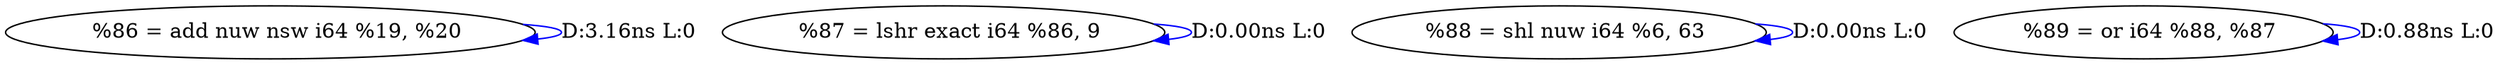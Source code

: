 digraph {
Node0x3493a80[label="  %86 = add nuw nsw i64 %19, %20"];
Node0x3493a80 -> Node0x3493a80[label="D:3.16ns L:0",color=blue];
Node0x3493b60[label="  %87 = lshr exact i64 %86, 9"];
Node0x3493b60 -> Node0x3493b60[label="D:0.00ns L:0",color=blue];
Node0x3493c40[label="  %88 = shl nuw i64 %6, 63"];
Node0x3493c40 -> Node0x3493c40[label="D:0.00ns L:0",color=blue];
Node0x3493d20[label="  %89 = or i64 %88, %87"];
Node0x3493d20 -> Node0x3493d20[label="D:0.88ns L:0",color=blue];
}
